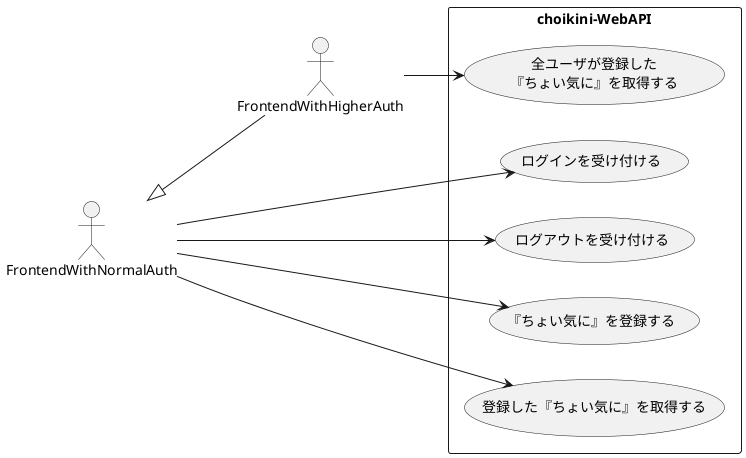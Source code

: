 @startuml 01-01-UC_WEBAPIサーバのユースケース

    left to right direction
    
    'アクターの定義
    :FrontendWithNormalAuth: as interface
    :FrontendWithHigherAuth: as hInterface

    interface <|--hInterface

    'ユースケースの定義
    
    rectangle "choikini-WebAPI" {
        usecase login as "ログインを受け付ける"
        usecase logout as "ログアウトを受け付ける"

        usecase regist as "『ちょい気に』を登録する"

        usecase getChoikini as "登録した『ちょい気に』を取得する"
        usecase getAllChoikini as "全ユーザが登録した
                                『ちょい気に』を取得する"

        interface --> login
        interface --> logout
        interface --> regist
        interface --> getChoikini

        hInterface --> getAllChoikini
    }

/'
ユースケース記述：

    login:ログインする。
        【正常１】
        ユーザkadokawaはパスワードP@ssw0rdを使用してログインAPIを実行。
        WebAPI側で正常に処理されて、JSONにてセッショントークンを受け取った。
        【正常２】
        ユーザkadokawaはパスワードP@ssw0rdを使用かつ、長期ログインオプションを使用してログインAPIを実行。
        WebAPI側で正常に処理されて、JSONにてセッショントークンを受け取った。
        【正常３】
        ロック済みユーザhayakawaはパスワードf@nTasy09876を使用してログインAPIを実行。
        WebAPI側でロックユーザと判断されてその旨をJSONで受け取った。。
        【異常】
        ユーザkadokawaはパスワードPasswordを使用してログインAPIを実行。
        WebAPI側でログイン失敗となり、エラーのJSONを受け取った。

    logout:ログアウトする
        【正常１】
        ユーザkadokawaはログアウトAPIを実行。
        WebAPI側で正常に処理された旨をJSONで受け取った。

    regist:『ちょい気に』を登録する
        【正常１】
        ユーザkadokawaは以下の文言を登録するためAPIを実行。
        『
        ちょい気にの<投稿可能文字列が160文字だけしかないのは短すぎやしないか。
        こんなに短い文字数では書きたいことも書けないのではないか。
        そもそもちょっと気になることを登録することに意義を感じない。この情報からどうやって問題を見出すというのか。
        私には目的が見えなくて分からない。
        160文字というのは案外かけるものだな。        
        』(160文字)
        WebAPI側で正常に処理された旨をJSONで受け取った。
        【正常2】
        ユーザkadokawaは以下の文言を登録するためAPIを実行。
        『
        Is it too short to have only 160 letters?
        In such a short number of letters, I can not write what I have felt.
        I do not feel the meaning to register an anxious.
        』(160文字)
        WebAPI側で正常に処理された旨をJSONで受け取った。
        【異常１】
        ユーザkadokawaは以下の文言を登録するためAPIを実行。
        『
        ちょい気にの<投稿可能文字列が160文字だけしかないのは短すぎやしないか。
        こんなに短い文字数では書きたいことも書けないのではないか。
        そもそもちょっと気になることを登録することに意義を感じない。この情報からどうやって問題を見出すというのか。
        私には目的が見えなくて分からないよ。
        160文字というのは案外かけるものだな。        
        』(161文字)
        WebAPI側から文字数超過の旨をJSONで受け取った。
        。
    
    getChoikini:登録した『ちょい気に』を取得する
        【正常１】
        ユーザkadokawaは自分の登録したちょい気にを一覧取得した。
        『
        ちょい気にの<投稿可能文字列が160文字だけしかないのは短すぎやしないか。
        こんなに短い文字数では書きたいことも書けないのではないか。
        そもそもちょっと気になることを登録することに意義を感じない。この情報からどうやって問題を見出すというのか。
        私には目的が見えなくて分からない。
        160文字というのは案外かけるものだな。        
        』
        『
        Is it too short to have only 160 letters?
        In such a short number of letters, I can not write what I have felt.
        I do not feel the meaning to register an anxious.
        』
        の内容が記載されたJSONを受け取った。
    
    getAllChoikini：全ユーザが登録した『ちょい気に』を取得する
        【正常１】
        ユーザhayakawaは全ユーザのちょい気にを一覧取得した。
            ・ユーザkadokawaの２件
            ・ユーザhayakawaの100件
        のちょい気にが記載されたJSONを受けとった。


'/


@enduml
